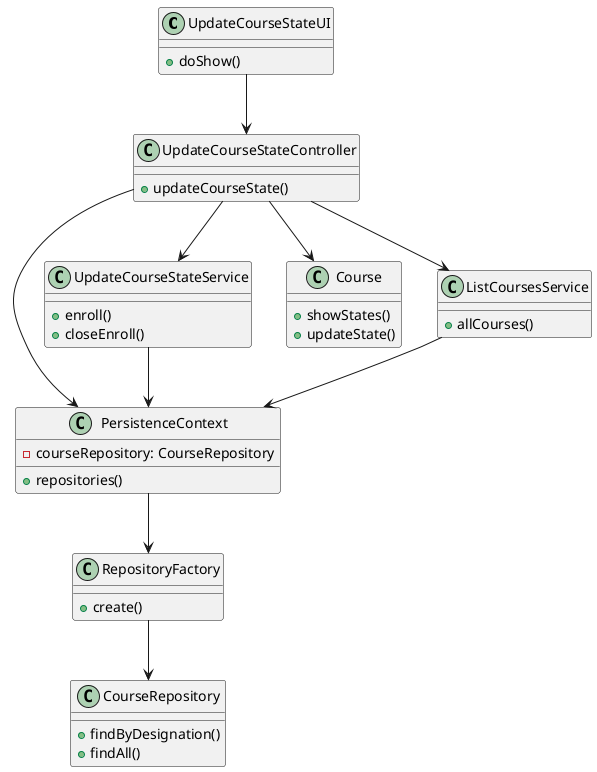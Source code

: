 @startuml

class UpdateCourseStateUI {
    +doShow()
}

class UpdateCourseStateController {
    +updateCourseState()
}

class CourseRepository {
    +findByDesignation()
    +findAll()
}

class PersistenceContext {
    -courseRepository: CourseRepository
    +repositories()
}


class UpdateCourseStateService {
    +enroll()
    +closeEnroll()
}

class RepositoryFactory {
    +create()
}

class Course {
    +showStates()
    +updateState()
}

class ListCoursesService {
    +allCourses()
}

UpdateCourseStateUI --> UpdateCourseStateController
UpdateCourseStateController --> UpdateCourseStateService
UpdateCourseStateController --> PersistenceContext
UpdateCourseStateController --> ListCoursesService
PersistenceContext --> RepositoryFactory
RepositoryFactory --> CourseRepository
ListCoursesService --> PersistenceContext
UpdateCourseStateService --> PersistenceContext
UpdateCourseStateController --> Course

@enduml